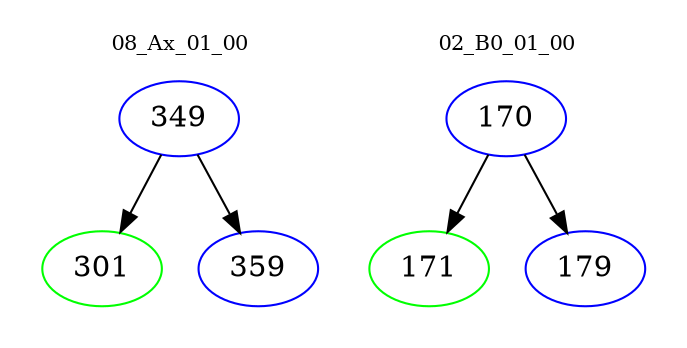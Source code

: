 digraph{
subgraph cluster_0 {
color = white
label = "08_Ax_01_00";
fontsize=10;
T0_349 [label="349", color="blue"]
T0_349 -> T0_301 [color="black"]
T0_301 [label="301", color="green"]
T0_349 -> T0_359 [color="black"]
T0_359 [label="359", color="blue"]
}
subgraph cluster_1 {
color = white
label = "02_B0_01_00";
fontsize=10;
T1_170 [label="170", color="blue"]
T1_170 -> T1_171 [color="black"]
T1_171 [label="171", color="green"]
T1_170 -> T1_179 [color="black"]
T1_179 [label="179", color="blue"]
}
}
